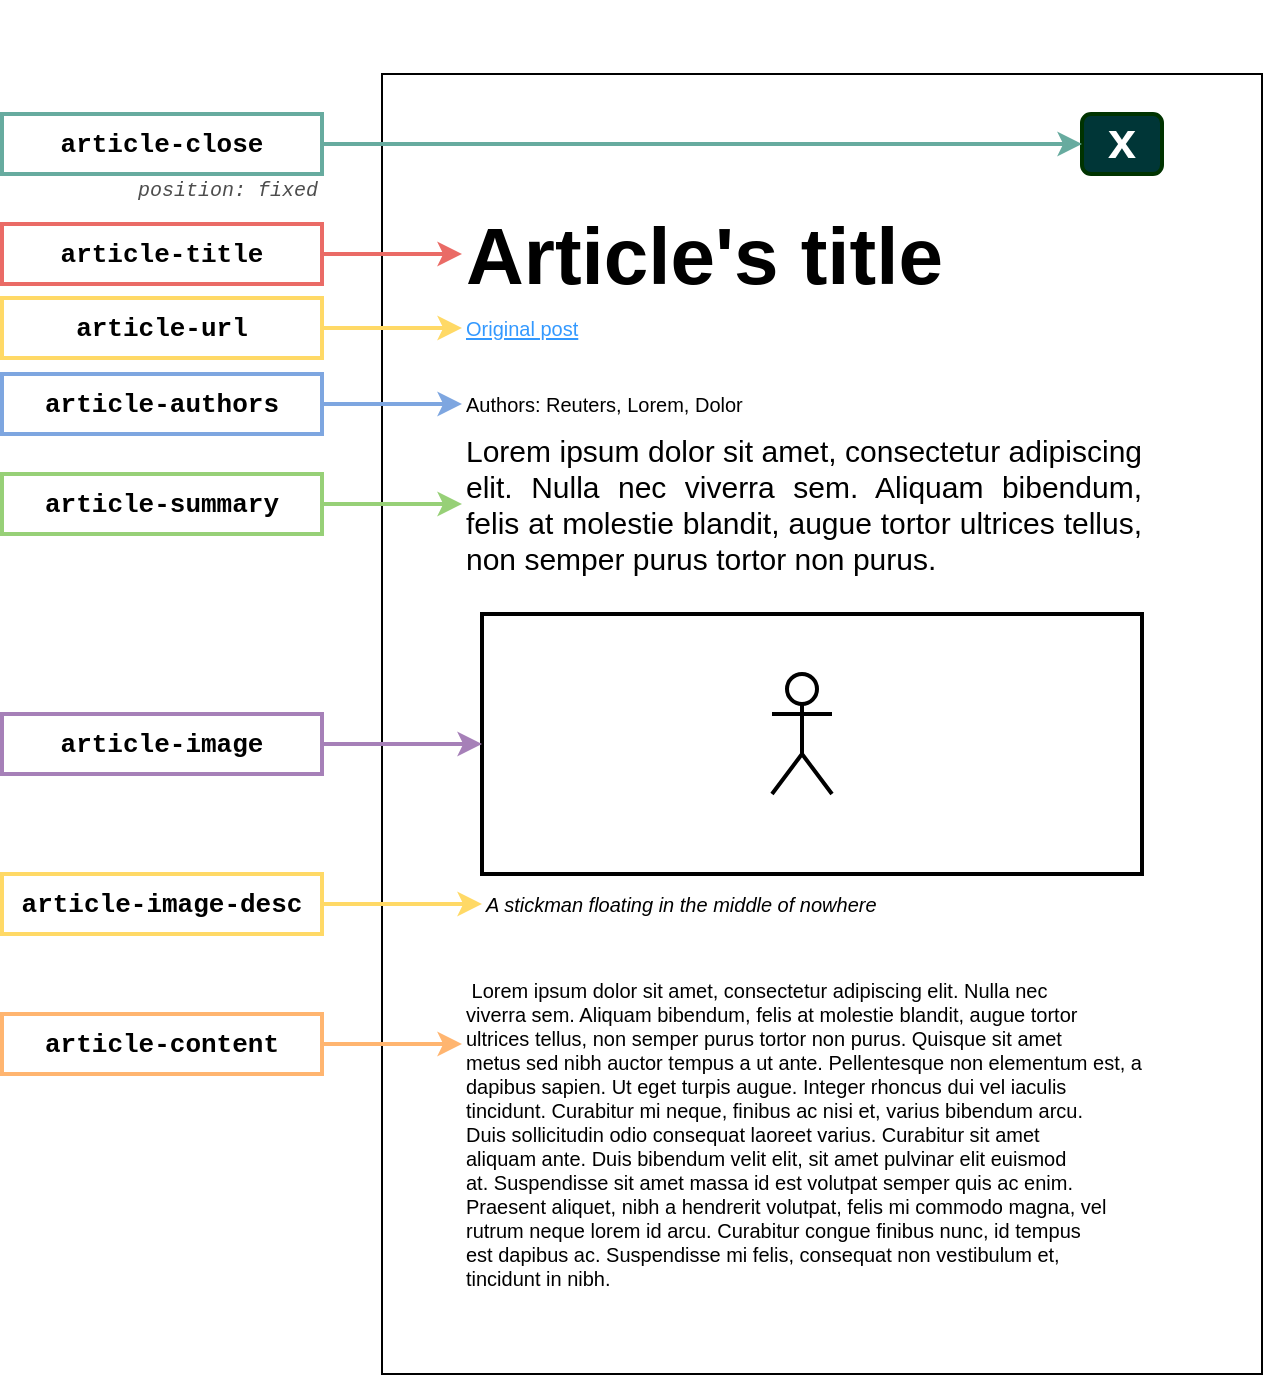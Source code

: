 <mxfile version="20.7.4" type="device"><diagram id="cx5IsyrEgTd8NbVr_563" name="Page-1"><mxGraphModel dx="819" dy="518" grid="1" gridSize="10" guides="1" tooltips="1" connect="1" arrows="1" fold="1" page="0" pageScale="1" pageWidth="1169" pageHeight="827" math="0" shadow="0"><root><mxCell id="0"/><mxCell id="1" parent="0"/><mxCell id="9VB_Rrtq9puaM1ut9iq1-1" value="" style="rounded=0;whiteSpace=wrap;html=1;strokeColor=default;fontSize=10;fontColor=#003637;fillColor=#FFFFFF;movable=1;resizable=1;rotatable=1;deletable=1;editable=1;connectable=1;" parent="1" vertex="1"><mxGeometry x="350" y="70" width="440" height="650" as="geometry"/></mxCell><mxCell id="9VB_Rrtq9puaM1ut9iq1-2" value="&lt;b&gt;&lt;font color=&quot;#000000&quot; style=&quot;font-size: 40px;&quot;&gt;Article's title&lt;/font&gt;&lt;/b&gt;" style="text;html=1;strokeColor=none;fillColor=none;align=left;verticalAlign=middle;whiteSpace=wrap;rounded=0;fontSize=10;fontColor=#003637;" parent="1" vertex="1"><mxGeometry x="390" y="130" width="360" height="60" as="geometry"/></mxCell><mxCell id="9VB_Rrtq9puaM1ut9iq1-3" value="&lt;div style=&quot;text-align: justify;&quot;&gt;&lt;span style=&quot;font-size: 15px; background-color: initial;&quot;&gt;Lorem ipsum dolor sit amet, consectetur adipiscing elit. Nulla nec viverra sem. Aliquam bibendum, felis at molestie blandit, augue tortor ultrices tellus, non semper purus tortor non purus.&lt;/span&gt;&lt;/div&gt;" style="text;html=1;strokeColor=none;fillColor=none;align=left;verticalAlign=middle;whiteSpace=wrap;rounded=0;fontSize=10;fontColor=#000000;" parent="1" vertex="1"><mxGeometry x="390" y="250" width="340" height="70" as="geometry"/></mxCell><mxCell id="9VB_Rrtq9puaM1ut9iq1-4" value="&lt;p&gt;&lt;/p&gt;&lt;div style=&quot;text-align: justify;&quot;&gt;&lt;span style=&quot;background-color: initial;&quot;&gt;&amp;nbsp;Lorem ipsum dolor sit amet, consectetur adipiscing elit. Nulla nec&lt;/span&gt;&lt;/div&gt;&lt;div style=&quot;text-align: justify;&quot;&gt;&lt;span style=&quot;background-color: initial;&quot;&gt;viverra sem. Aliquam bibendum, felis at molestie blandit, augue tortor&lt;/span&gt;&lt;/div&gt;&lt;div style=&quot;text-align: justify;&quot;&gt;&lt;span style=&quot;background-color: initial;&quot;&gt;ultrices tellus, non semper purus tortor non purus. Quisque sit amet&lt;/span&gt;&lt;/div&gt;&lt;div style=&quot;text-align: justify;&quot;&gt;&lt;span style=&quot;background-color: initial;&quot;&gt;metus sed nibh auctor tempus a ut ante. Pellentesque non elementum est, a&lt;/span&gt;&lt;/div&gt;&lt;div style=&quot;text-align: justify;&quot;&gt;&lt;span style=&quot;background-color: initial;&quot;&gt;dapibus sapien. Ut eget turpis augue. Integer rhoncus dui vel iaculis&lt;/span&gt;&lt;/div&gt;&lt;div style=&quot;text-align: justify;&quot;&gt;&lt;span style=&quot;background-color: initial;&quot;&gt;tincidunt. Curabitur mi neque, finibus ac nisi et, varius bibendum arcu.&lt;/span&gt;&lt;/div&gt;&lt;div style=&quot;text-align: justify;&quot;&gt;&lt;span style=&quot;background-color: initial;&quot;&gt;Duis sollicitudin odio consequat laoreet varius. Curabitur sit amet&lt;/span&gt;&lt;/div&gt;&lt;div style=&quot;text-align: justify;&quot;&gt;&lt;span style=&quot;background-color: initial;&quot;&gt;aliquam ante. Duis bibendum velit elit, sit amet pulvinar elit euismod&lt;/span&gt;&lt;/div&gt;&lt;div style=&quot;text-align: justify;&quot;&gt;&lt;span style=&quot;background-color: initial;&quot;&gt;at. Suspendisse sit amet massa id est volutpat semper quis ac enim.&lt;/span&gt;&lt;/div&gt;&lt;div style=&quot;text-align: justify;&quot;&gt;&lt;span style=&quot;background-color: initial;&quot;&gt;Praesent aliquet, nibh a hendrerit volutpat, felis mi commodo magna, vel&lt;/span&gt;&lt;/div&gt;&lt;div style=&quot;text-align: justify;&quot;&gt;&lt;span style=&quot;background-color: initial;&quot;&gt;rutrum neque lorem id arcu. Curabitur congue finibus nunc, id tempus&lt;/span&gt;&lt;/div&gt;&lt;div style=&quot;text-align: justify;&quot;&gt;&lt;span style=&quot;background-color: initial;&quot;&gt;est dapibus ac. Suspendisse mi felis, consequat non vestibulum et,&lt;/span&gt;&lt;/div&gt;&lt;div style=&quot;text-align: justify;&quot;&gt;&lt;span style=&quot;background-color: initial;&quot;&gt;tincidunt in nibh.&lt;/span&gt;&lt;span style=&quot;background-color: initial;&quot;&gt;&amp;nbsp;&lt;/span&gt;&lt;/div&gt;&lt;p&gt;&lt;/p&gt;" style="text;html=1;strokeColor=none;fillColor=none;align=left;verticalAlign=middle;whiteSpace=wrap;rounded=0;fontSize=10;fontColor=#000000;" parent="1" vertex="1"><mxGeometry x="390" y="510" width="340" height="180" as="geometry"/></mxCell><mxCell id="9VB_Rrtq9puaM1ut9iq1-6" style="edgeStyle=orthogonalEdgeStyle;rounded=0;orthogonalLoop=1;jettySize=auto;html=1;entryX=0;entryY=0.5;entryDx=0;entryDy=0;strokeColor=#EA6B66;fontSize=10;fontColor=#000000;strokeWidth=2;" parent="1" source="9VB_Rrtq9puaM1ut9iq1-5" target="9VB_Rrtq9puaM1ut9iq1-2" edge="1"><mxGeometry relative="1" as="geometry"/></mxCell><mxCell id="9VB_Rrtq9puaM1ut9iq1-5" value="&lt;b&gt;&lt;font style=&quot;font-size: 13px;&quot; face=&quot;Courier New&quot;&gt;article-title&lt;/font&gt;&lt;/b&gt;" style="rounded=0;whiteSpace=wrap;html=1;strokeColor=#EA6B66;fontSize=10;fontColor=#000000;fillColor=#FFFFFF;strokeWidth=2;align=center;" parent="1" vertex="1"><mxGeometry x="160" y="145" width="160" height="30" as="geometry"/></mxCell><mxCell id="9VB_Rrtq9puaM1ut9iq1-7" value="&lt;b&gt;&lt;font style=&quot;font-size: 13px;&quot; face=&quot;Courier New&quot;&gt;article-title&lt;/font&gt;&lt;/b&gt;" style="rounded=0;whiteSpace=wrap;html=1;strokeColor=#EA6B66;fontSize=10;fontColor=#000000;fillColor=#FFFFFF;strokeWidth=2;align=center;" parent="1" vertex="1"><mxGeometry x="160" y="145" width="160" height="30" as="geometry"/></mxCell><mxCell id="9VB_Rrtq9puaM1ut9iq1-9" style="edgeStyle=orthogonalEdgeStyle;rounded=0;orthogonalLoop=1;jettySize=auto;html=1;entryX=0;entryY=0.5;entryDx=0;entryDy=0;strokeColor=#97D077;strokeWidth=2;fontFamily=Courier New;fontSize=13;fontColor=#000000;" parent="1" source="9VB_Rrtq9puaM1ut9iq1-8" target="9VB_Rrtq9puaM1ut9iq1-3" edge="1"><mxGeometry relative="1" as="geometry"/></mxCell><mxCell id="9VB_Rrtq9puaM1ut9iq1-8" value="&lt;b&gt;&lt;font style=&quot;font-size: 13px;&quot; face=&quot;Courier New&quot;&gt;article-summary&lt;/font&gt;&lt;/b&gt;" style="rounded=0;whiteSpace=wrap;html=1;strokeColor=#97D077;fontSize=10;fontColor=#000000;fillColor=#FFFFFF;strokeWidth=2;align=center;" parent="1" vertex="1"><mxGeometry x="160" y="270" width="160" height="30" as="geometry"/></mxCell><mxCell id="9VB_Rrtq9puaM1ut9iq1-11" style="edgeStyle=orthogonalEdgeStyle;rounded=0;orthogonalLoop=1;jettySize=auto;html=1;entryX=0;entryY=0.25;entryDx=0;entryDy=0;strokeColor=#FFB570;strokeWidth=2;fontFamily=Courier New;fontSize=13;fontColor=#000000;" parent="1" source="9VB_Rrtq9puaM1ut9iq1-10" target="9VB_Rrtq9puaM1ut9iq1-4" edge="1"><mxGeometry relative="1" as="geometry"/></mxCell><mxCell id="9VB_Rrtq9puaM1ut9iq1-10" value="&lt;b&gt;&lt;font style=&quot;font-size: 13px;&quot; face=&quot;Courier New&quot;&gt;article-content&lt;/font&gt;&lt;/b&gt;" style="rounded=0;whiteSpace=wrap;html=1;strokeColor=#FFB570;fontSize=10;fontColor=#000000;fillColor=#FFFFFF;strokeWidth=2;align=center;" parent="1" vertex="1"><mxGeometry x="160" y="540" width="160" height="30" as="geometry"/></mxCell><mxCell id="9VB_Rrtq9puaM1ut9iq1-12" value="&lt;p&gt;&lt;/p&gt;&lt;div style=&quot;text-align: justify;&quot;&gt;Authors: Reuters, Lorem, Dolor&lt;/div&gt;&lt;p&gt;&lt;/p&gt;" style="text;html=1;strokeColor=none;fillColor=none;align=left;verticalAlign=middle;whiteSpace=wrap;rounded=0;fontSize=10;fontColor=#000000;" parent="1" vertex="1"><mxGeometry x="390" y="220" width="340" height="30" as="geometry"/></mxCell><mxCell id="9VB_Rrtq9puaM1ut9iq1-14" style="edgeStyle=orthogonalEdgeStyle;rounded=0;orthogonalLoop=1;jettySize=auto;html=1;entryX=0;entryY=0.5;entryDx=0;entryDy=0;strokeColor=#7EA6E0;strokeWidth=2;fontFamily=Courier New;fontSize=13;fontColor=#000000;" parent="1" source="9VB_Rrtq9puaM1ut9iq1-13" target="9VB_Rrtq9puaM1ut9iq1-12" edge="1"><mxGeometry relative="1" as="geometry"/></mxCell><mxCell id="9VB_Rrtq9puaM1ut9iq1-13" value="&lt;b&gt;&lt;font style=&quot;font-size: 13px;&quot; face=&quot;Courier New&quot;&gt;article-authors&lt;/font&gt;&lt;/b&gt;" style="rounded=0;whiteSpace=wrap;html=1;strokeColor=#7EA6E0;fontSize=10;fontColor=#000000;fillColor=#FFFFFF;strokeWidth=2;align=center;" parent="1" vertex="1"><mxGeometry x="160" y="220" width="160" height="30" as="geometry"/></mxCell><mxCell id="9VB_Rrtq9puaM1ut9iq1-15" value="" style="rounded=0;whiteSpace=wrap;html=1;strokeColor=#000000;strokeWidth=2;fontFamily=Courier New;fontSize=40;fontColor=#000000;fillColor=#FFFFFF;" parent="1" vertex="1"><mxGeometry x="400" y="340" width="330" height="130" as="geometry"/></mxCell><mxCell id="9VB_Rrtq9puaM1ut9iq1-16" value="" style="shape=umlActor;verticalLabelPosition=bottom;verticalAlign=top;html=1;outlineConnect=0;strokeColor=#000000;strokeWidth=2;fontFamily=Courier New;fontSize=40;fontColor=#000000;fillColor=#FFFFFF;" parent="1" vertex="1"><mxGeometry x="545" y="370" width="30" height="60" as="geometry"/></mxCell><mxCell id="9VB_Rrtq9puaM1ut9iq1-19" style="edgeStyle=orthogonalEdgeStyle;rounded=0;orthogonalLoop=1;jettySize=auto;html=1;entryX=0;entryY=0.5;entryDx=0;entryDy=0;strokeColor=#A680B8;strokeWidth=2;fontFamily=Courier New;fontSize=40;fontColor=#000000;" parent="1" source="9VB_Rrtq9puaM1ut9iq1-18" target="9VB_Rrtq9puaM1ut9iq1-15" edge="1"><mxGeometry relative="1" as="geometry"/></mxCell><mxCell id="9VB_Rrtq9puaM1ut9iq1-18" value="&lt;b&gt;&lt;font style=&quot;font-size: 13px;&quot; face=&quot;Courier New&quot;&gt;article-image&lt;/font&gt;&lt;/b&gt;" style="rounded=0;whiteSpace=wrap;html=1;strokeColor=#A680B8;fontSize=10;fontColor=#000000;fillColor=#FFFFFF;strokeWidth=2;align=center;" parent="1" vertex="1"><mxGeometry x="160" y="390" width="160" height="30" as="geometry"/></mxCell><mxCell id="9VB_Rrtq9puaM1ut9iq1-20" value="&lt;p&gt;&lt;/p&gt;&lt;div style=&quot;text-align: justify;&quot;&gt;&lt;i&gt;A stickman floating in the middle of nowhere&lt;/i&gt;&lt;/div&gt;&lt;p&gt;&lt;/p&gt;" style="text;html=1;strokeColor=none;fillColor=none;align=left;verticalAlign=middle;whiteSpace=wrap;rounded=0;fontSize=10;fontColor=#000000;" parent="1" vertex="1"><mxGeometry x="400" y="470" width="330" height="30" as="geometry"/></mxCell><mxCell id="9VB_Rrtq9puaM1ut9iq1-22" style="edgeStyle=orthogonalEdgeStyle;rounded=0;orthogonalLoop=1;jettySize=auto;html=1;entryX=0;entryY=0.5;entryDx=0;entryDy=0;strokeColor=#FFD966;strokeWidth=2;fontFamily=Courier New;fontSize=40;fontColor=#000000;" parent="1" source="9VB_Rrtq9puaM1ut9iq1-21" target="9VB_Rrtq9puaM1ut9iq1-20" edge="1"><mxGeometry relative="1" as="geometry"/></mxCell><mxCell id="9VB_Rrtq9puaM1ut9iq1-21" value="&lt;b&gt;&lt;font style=&quot;font-size: 13px;&quot; face=&quot;Courier New&quot;&gt;article-image-desc&lt;/font&gt;&lt;/b&gt;" style="rounded=0;whiteSpace=wrap;html=1;strokeColor=#FFD966;fontSize=10;fontColor=#000000;fillColor=#FFFFFF;strokeWidth=2;align=center;" parent="1" vertex="1"><mxGeometry x="160" y="470" width="160" height="30" as="geometry"/></mxCell><mxCell id="9VB_Rrtq9puaM1ut9iq1-23" value="&lt;p style=&quot;line-height: 140%;&quot;&gt;&lt;font size=&quot;1&quot; color=&quot;#ffffff&quot; style=&quot;&quot;&gt;&lt;b style=&quot;font-size: 25px;&quot;&gt;x&lt;/b&gt;&lt;/font&gt;&lt;/p&gt;" style="rounded=1;whiteSpace=wrap;html=1;strokeColor=#003300;strokeWidth=2;fontFamily=Courier New;fontSize=40;fontColor=#000000;fillColor=#003637;align=center;" parent="1" vertex="1"><mxGeometry x="700" y="90" width="40" height="30" as="geometry"/></mxCell><mxCell id="9VB_Rrtq9puaM1ut9iq1-26" style="edgeStyle=orthogonalEdgeStyle;rounded=0;orthogonalLoop=1;jettySize=auto;html=1;strokeColor=#67AB9F;strokeWidth=2;fontFamily=Courier New;fontSize=25;fontColor=#FFFFFF;" parent="1" source="9VB_Rrtq9puaM1ut9iq1-25" target="9VB_Rrtq9puaM1ut9iq1-23" edge="1"><mxGeometry relative="1" as="geometry"/></mxCell><mxCell id="9VB_Rrtq9puaM1ut9iq1-25" value="&lt;b&gt;&lt;font style=&quot;font-size: 13px;&quot; face=&quot;Courier New&quot;&gt;article-close&lt;/font&gt;&lt;/b&gt;" style="rounded=0;whiteSpace=wrap;html=1;strokeColor=#67AB9F;fontSize=10;fontColor=#000000;fillColor=#FFFFFF;strokeWidth=2;align=center;" parent="1" vertex="1"><mxGeometry x="160" y="90" width="160" height="30" as="geometry"/></mxCell><mxCell id="9VB_Rrtq9puaM1ut9iq1-27" value="&lt;p&gt;&lt;/p&gt;&lt;div style=&quot;text-align: justify;&quot;&gt;&lt;font color=&quot;#3399ff&quot;&gt;&lt;u&gt;Original post&lt;/u&gt;&lt;/font&gt;&lt;/div&gt;&lt;p&gt;&lt;/p&gt;" style="text;html=1;strokeColor=none;fillColor=none;align=left;verticalAlign=middle;whiteSpace=wrap;rounded=0;fontSize=10;fontColor=#000000;" parent="1" vertex="1"><mxGeometry x="390" y="182" width="340" height="30" as="geometry"/></mxCell><mxCell id="9VB_Rrtq9puaM1ut9iq1-29" style="edgeStyle=orthogonalEdgeStyle;rounded=0;orthogonalLoop=1;jettySize=auto;html=1;entryX=0;entryY=0.5;entryDx=0;entryDy=0;strokeColor=#FFD966;strokeWidth=2;fontFamily=Courier New;fontSize=25;fontColor=#3399FF;" parent="1" source="9VB_Rrtq9puaM1ut9iq1-28" target="9VB_Rrtq9puaM1ut9iq1-27" edge="1"><mxGeometry relative="1" as="geometry"/></mxCell><mxCell id="9VB_Rrtq9puaM1ut9iq1-28" value="&lt;b&gt;&lt;font style=&quot;font-size: 13px;&quot; face=&quot;Courier New&quot;&gt;article-url&lt;/font&gt;&lt;/b&gt;" style="rounded=0;whiteSpace=wrap;html=1;strokeColor=#FFD966;fontSize=10;fontColor=#000000;fillColor=#FFFFFF;strokeWidth=2;align=center;" parent="1" vertex="1"><mxGeometry x="160" y="182" width="160" height="30" as="geometry"/></mxCell><mxCell id="9VB_Rrtq9puaM1ut9iq1-30" value="position: fixed" style="text;html=1;strokeColor=none;fillColor=none;align=right;verticalAlign=middle;whiteSpace=wrap;rounded=0;strokeWidth=2;fontFamily=Courier New;fontSize=10;fontColor=#4D4D4D;fontStyle=2" parent="1" vertex="1"><mxGeometry x="160" y="113" width="160" height="30" as="geometry"/></mxCell></root></mxGraphModel></diagram></mxfile>